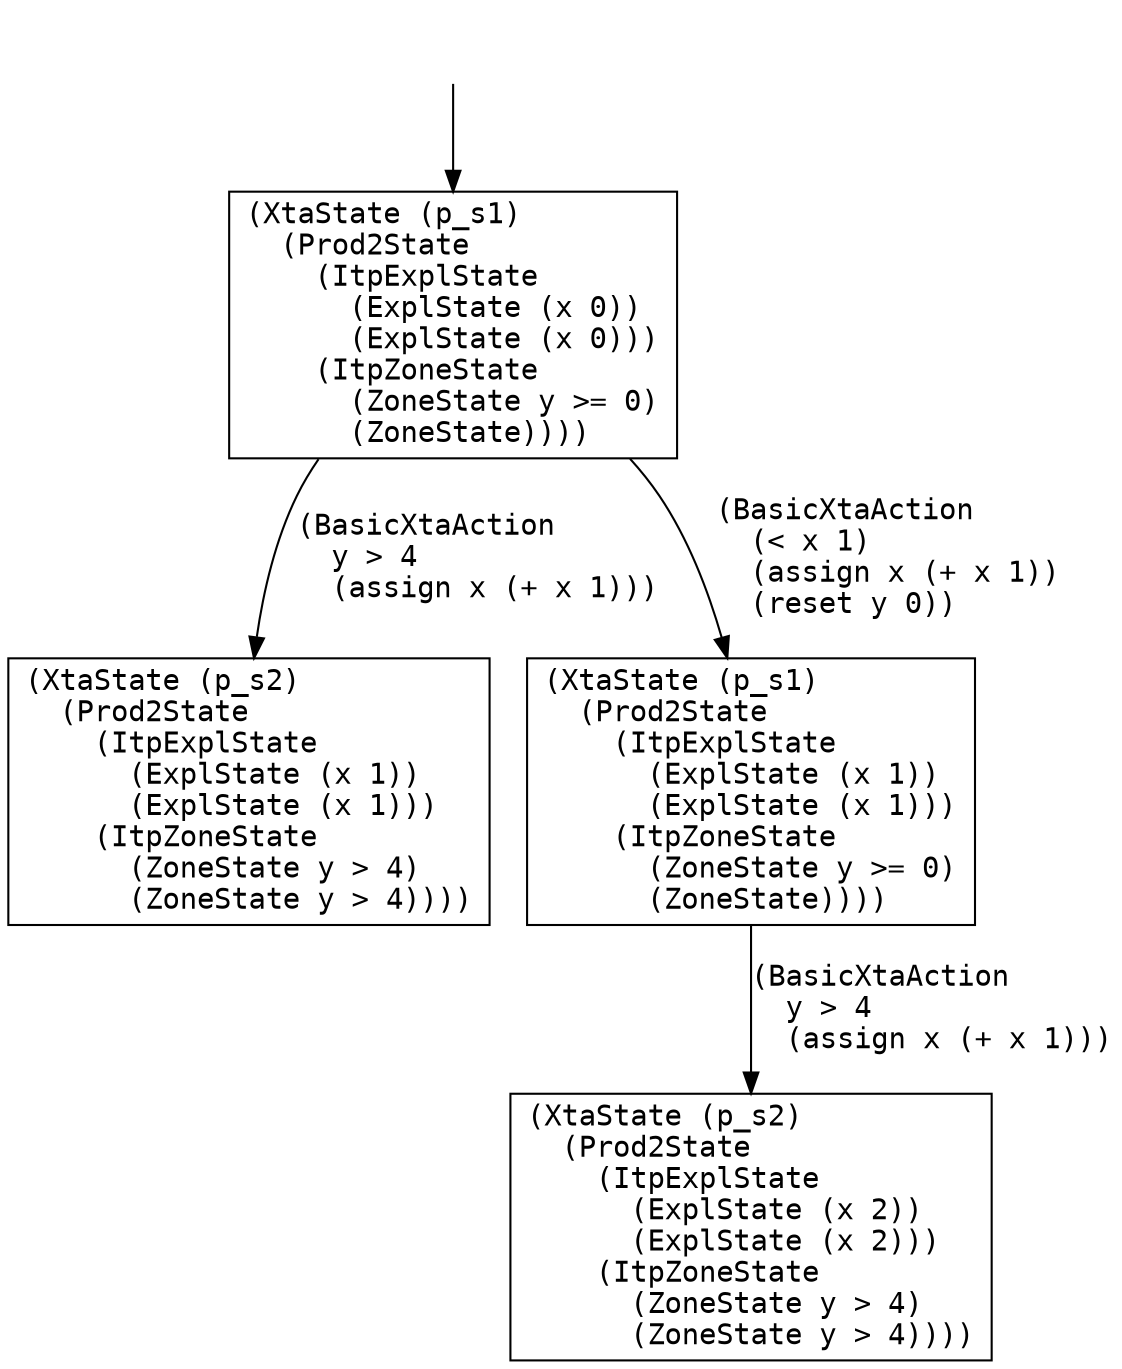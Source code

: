 digraph arg {
	label="";
		node_0 [label="(XtaState (p_s1)\l  (Prod2State\l    (ItpExplState\l      (ExplState (x 0))\l      (ExplState (x 0)))\l    (ItpZoneState\l      (ZoneState y >= 0)\l      (ZoneState))))\l",style="solid,filled",fontname="courier",fillcolor="#FFFFFF",color="#000000",shape=rectangle];
		node_2 [label="(XtaState (p_s2)\l  (Prod2State\l    (ItpExplState\l      (ExplState (x 1))\l      (ExplState (x 1)))\l    (ItpZoneState\l      (ZoneState y > 4)\l      (ZoneState y > 4))))\l",style="solid,filled",fontname="courier",fillcolor="#FFFFFF",color="#000000",shape=rectangle];
		node_1 [label="(XtaState (p_s1)\l  (Prod2State\l    (ItpExplState\l      (ExplState (x 1))\l      (ExplState (x 1)))\l    (ItpZoneState\l      (ZoneState y >= 0)\l      (ZoneState))))\l",style="solid,filled",fontname="courier",fillcolor="#FFFFFF",color="#000000",shape=rectangle];
		node_3 [label="(XtaState (p_s2)\l  (Prod2State\l    (ItpExplState\l      (ExplState (x 2))\l      (ExplState (x 2)))\l    (ItpZoneState\l      (ZoneState y > 4)\l      (ZoneState y > 4))))\l",style="solid,filled",fontname="courier",fillcolor="#FFFFFF",color="#000000",shape=rectangle];
		phantom_init0 [label="\n",style="solid,filled",fillcolor="#FFFFFF",color="#FFFFFF",shape=ellipse];
	node_0 -> node_2 [label="(BasicXtaAction\l  y > 4\l  (assign x (+ x 1)))\l",color="#000000",style=solid,fontname="courier"];
	node_0 -> node_1 [label="(BasicXtaAction\l  (< x 1)\l  (assign x (+ x 1))\l  (reset y 0))\l",color="#000000",style=solid,fontname="courier"];
	node_1 -> node_3 [label="(BasicXtaAction\l  y > 4\l  (assign x (+ x 1)))\l",color="#000000",style=solid,fontname="courier"];
	phantom_init0 -> node_0 [label="\n",color="#000000",style=solid];
}